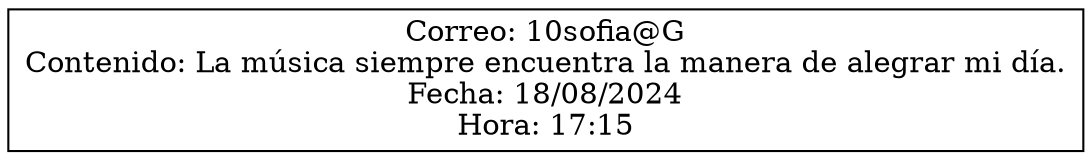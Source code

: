 digraph G {
    node [shape=record];
    rankdir=LR;
    node0 [label="{Correo: 10sofia@G\nContenido: La música siempre encuentra la manera de alegrar mi día.\nFecha: 18/08/2024\nHora: 17:15}"];
}
